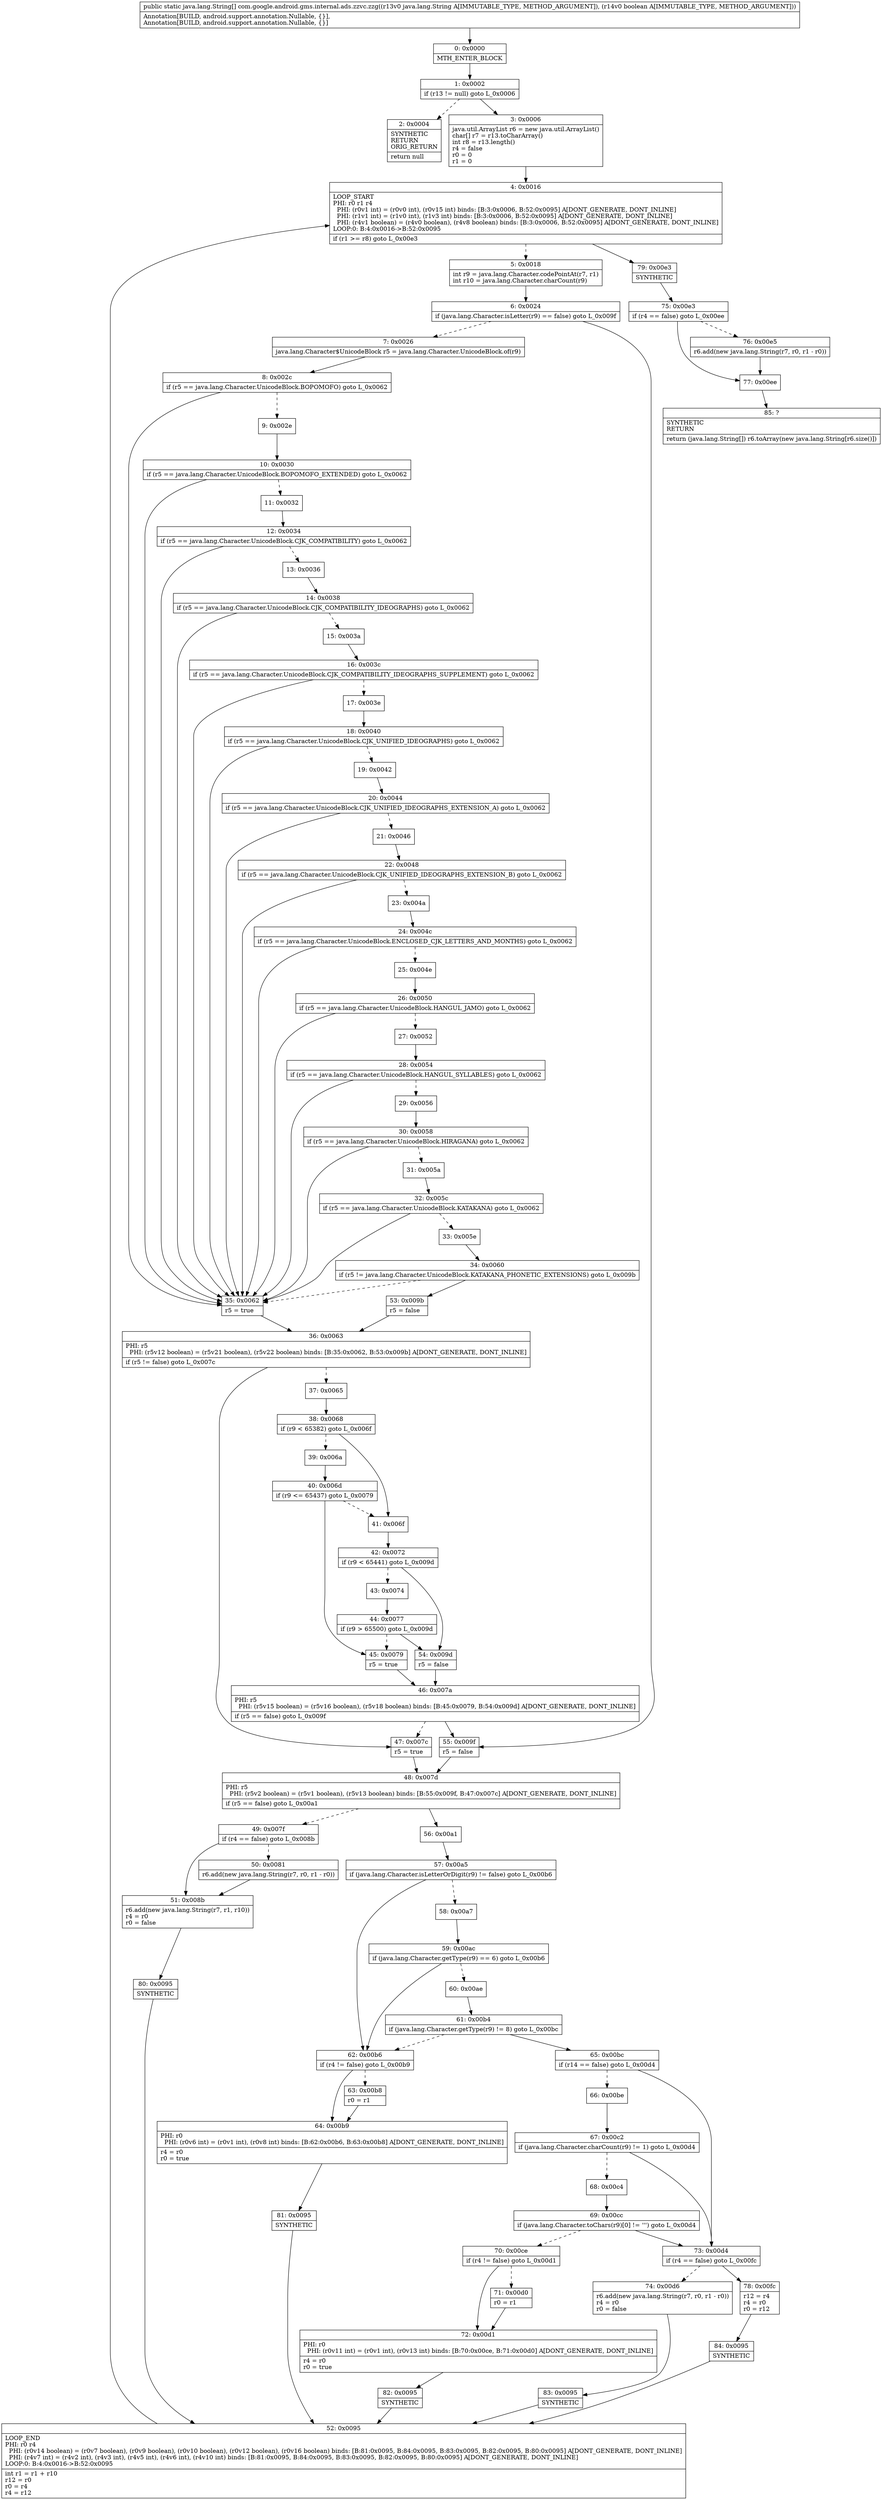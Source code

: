 digraph "CFG forcom.google.android.gms.internal.ads.zzvc.zzg(Ljava\/lang\/String;Z)[Ljava\/lang\/String;" {
Node_0 [shape=record,label="{0\:\ 0x0000|MTH_ENTER_BLOCK\l}"];
Node_1 [shape=record,label="{1\:\ 0x0002|if (r13 != null) goto L_0x0006\l}"];
Node_2 [shape=record,label="{2\:\ 0x0004|SYNTHETIC\lRETURN\lORIG_RETURN\l|return null\l}"];
Node_3 [shape=record,label="{3\:\ 0x0006|java.util.ArrayList r6 = new java.util.ArrayList()\lchar[] r7 = r13.toCharArray()\lint r8 = r13.length()\lr4 = false\lr0 = 0\lr1 = 0\l}"];
Node_4 [shape=record,label="{4\:\ 0x0016|LOOP_START\lPHI: r0 r1 r4 \l  PHI: (r0v1 int) = (r0v0 int), (r0v15 int) binds: [B:3:0x0006, B:52:0x0095] A[DONT_GENERATE, DONT_INLINE]\l  PHI: (r1v1 int) = (r1v0 int), (r1v3 int) binds: [B:3:0x0006, B:52:0x0095] A[DONT_GENERATE, DONT_INLINE]\l  PHI: (r4v1 boolean) = (r4v0 boolean), (r4v8 boolean) binds: [B:3:0x0006, B:52:0x0095] A[DONT_GENERATE, DONT_INLINE]\lLOOP:0: B:4:0x0016\-\>B:52:0x0095\l|if (r1 \>= r8) goto L_0x00e3\l}"];
Node_5 [shape=record,label="{5\:\ 0x0018|int r9 = java.lang.Character.codePointAt(r7, r1)\lint r10 = java.lang.Character.charCount(r9)\l}"];
Node_6 [shape=record,label="{6\:\ 0x0024|if (java.lang.Character.isLetter(r9) == false) goto L_0x009f\l}"];
Node_7 [shape=record,label="{7\:\ 0x0026|java.lang.Character$UnicodeBlock r5 = java.lang.Character.UnicodeBlock.of(r9)\l}"];
Node_8 [shape=record,label="{8\:\ 0x002c|if (r5 == java.lang.Character.UnicodeBlock.BOPOMOFO) goto L_0x0062\l}"];
Node_9 [shape=record,label="{9\:\ 0x002e}"];
Node_10 [shape=record,label="{10\:\ 0x0030|if (r5 == java.lang.Character.UnicodeBlock.BOPOMOFO_EXTENDED) goto L_0x0062\l}"];
Node_11 [shape=record,label="{11\:\ 0x0032}"];
Node_12 [shape=record,label="{12\:\ 0x0034|if (r5 == java.lang.Character.UnicodeBlock.CJK_COMPATIBILITY) goto L_0x0062\l}"];
Node_13 [shape=record,label="{13\:\ 0x0036}"];
Node_14 [shape=record,label="{14\:\ 0x0038|if (r5 == java.lang.Character.UnicodeBlock.CJK_COMPATIBILITY_IDEOGRAPHS) goto L_0x0062\l}"];
Node_15 [shape=record,label="{15\:\ 0x003a}"];
Node_16 [shape=record,label="{16\:\ 0x003c|if (r5 == java.lang.Character.UnicodeBlock.CJK_COMPATIBILITY_IDEOGRAPHS_SUPPLEMENT) goto L_0x0062\l}"];
Node_17 [shape=record,label="{17\:\ 0x003e}"];
Node_18 [shape=record,label="{18\:\ 0x0040|if (r5 == java.lang.Character.UnicodeBlock.CJK_UNIFIED_IDEOGRAPHS) goto L_0x0062\l}"];
Node_19 [shape=record,label="{19\:\ 0x0042}"];
Node_20 [shape=record,label="{20\:\ 0x0044|if (r5 == java.lang.Character.UnicodeBlock.CJK_UNIFIED_IDEOGRAPHS_EXTENSION_A) goto L_0x0062\l}"];
Node_21 [shape=record,label="{21\:\ 0x0046}"];
Node_22 [shape=record,label="{22\:\ 0x0048|if (r5 == java.lang.Character.UnicodeBlock.CJK_UNIFIED_IDEOGRAPHS_EXTENSION_B) goto L_0x0062\l}"];
Node_23 [shape=record,label="{23\:\ 0x004a}"];
Node_24 [shape=record,label="{24\:\ 0x004c|if (r5 == java.lang.Character.UnicodeBlock.ENCLOSED_CJK_LETTERS_AND_MONTHS) goto L_0x0062\l}"];
Node_25 [shape=record,label="{25\:\ 0x004e}"];
Node_26 [shape=record,label="{26\:\ 0x0050|if (r5 == java.lang.Character.UnicodeBlock.HANGUL_JAMO) goto L_0x0062\l}"];
Node_27 [shape=record,label="{27\:\ 0x0052}"];
Node_28 [shape=record,label="{28\:\ 0x0054|if (r5 == java.lang.Character.UnicodeBlock.HANGUL_SYLLABLES) goto L_0x0062\l}"];
Node_29 [shape=record,label="{29\:\ 0x0056}"];
Node_30 [shape=record,label="{30\:\ 0x0058|if (r5 == java.lang.Character.UnicodeBlock.HIRAGANA) goto L_0x0062\l}"];
Node_31 [shape=record,label="{31\:\ 0x005a}"];
Node_32 [shape=record,label="{32\:\ 0x005c|if (r5 == java.lang.Character.UnicodeBlock.KATAKANA) goto L_0x0062\l}"];
Node_33 [shape=record,label="{33\:\ 0x005e}"];
Node_34 [shape=record,label="{34\:\ 0x0060|if (r5 != java.lang.Character.UnicodeBlock.KATAKANA_PHONETIC_EXTENSIONS) goto L_0x009b\l}"];
Node_35 [shape=record,label="{35\:\ 0x0062|r5 = true\l}"];
Node_36 [shape=record,label="{36\:\ 0x0063|PHI: r5 \l  PHI: (r5v12 boolean) = (r5v21 boolean), (r5v22 boolean) binds: [B:35:0x0062, B:53:0x009b] A[DONT_GENERATE, DONT_INLINE]\l|if (r5 != false) goto L_0x007c\l}"];
Node_37 [shape=record,label="{37\:\ 0x0065}"];
Node_38 [shape=record,label="{38\:\ 0x0068|if (r9 \< 65382) goto L_0x006f\l}"];
Node_39 [shape=record,label="{39\:\ 0x006a}"];
Node_40 [shape=record,label="{40\:\ 0x006d|if (r9 \<= 65437) goto L_0x0079\l}"];
Node_41 [shape=record,label="{41\:\ 0x006f}"];
Node_42 [shape=record,label="{42\:\ 0x0072|if (r9 \< 65441) goto L_0x009d\l}"];
Node_43 [shape=record,label="{43\:\ 0x0074}"];
Node_44 [shape=record,label="{44\:\ 0x0077|if (r9 \> 65500) goto L_0x009d\l}"];
Node_45 [shape=record,label="{45\:\ 0x0079|r5 = true\l}"];
Node_46 [shape=record,label="{46\:\ 0x007a|PHI: r5 \l  PHI: (r5v15 boolean) = (r5v16 boolean), (r5v18 boolean) binds: [B:45:0x0079, B:54:0x009d] A[DONT_GENERATE, DONT_INLINE]\l|if (r5 == false) goto L_0x009f\l}"];
Node_47 [shape=record,label="{47\:\ 0x007c|r5 = true\l}"];
Node_48 [shape=record,label="{48\:\ 0x007d|PHI: r5 \l  PHI: (r5v2 boolean) = (r5v1 boolean), (r5v13 boolean) binds: [B:55:0x009f, B:47:0x007c] A[DONT_GENERATE, DONT_INLINE]\l|if (r5 == false) goto L_0x00a1\l}"];
Node_49 [shape=record,label="{49\:\ 0x007f|if (r4 == false) goto L_0x008b\l}"];
Node_50 [shape=record,label="{50\:\ 0x0081|r6.add(new java.lang.String(r7, r0, r1 \- r0))\l}"];
Node_51 [shape=record,label="{51\:\ 0x008b|r6.add(new java.lang.String(r7, r1, r10))\lr4 = r0\lr0 = false\l}"];
Node_52 [shape=record,label="{52\:\ 0x0095|LOOP_END\lPHI: r0 r4 \l  PHI: (r0v14 boolean) = (r0v7 boolean), (r0v9 boolean), (r0v10 boolean), (r0v12 boolean), (r0v16 boolean) binds: [B:81:0x0095, B:84:0x0095, B:83:0x0095, B:82:0x0095, B:80:0x0095] A[DONT_GENERATE, DONT_INLINE]\l  PHI: (r4v7 int) = (r4v2 int), (r4v3 int), (r4v5 int), (r4v6 int), (r4v10 int) binds: [B:81:0x0095, B:84:0x0095, B:83:0x0095, B:82:0x0095, B:80:0x0095] A[DONT_GENERATE, DONT_INLINE]\lLOOP:0: B:4:0x0016\-\>B:52:0x0095\l|int r1 = r1 + r10\lr12 = r0\lr0 = r4\lr4 = r12\l}"];
Node_53 [shape=record,label="{53\:\ 0x009b|r5 = false\l}"];
Node_54 [shape=record,label="{54\:\ 0x009d|r5 = false\l}"];
Node_55 [shape=record,label="{55\:\ 0x009f|r5 = false\l}"];
Node_56 [shape=record,label="{56\:\ 0x00a1}"];
Node_57 [shape=record,label="{57\:\ 0x00a5|if (java.lang.Character.isLetterOrDigit(r9) != false) goto L_0x00b6\l}"];
Node_58 [shape=record,label="{58\:\ 0x00a7}"];
Node_59 [shape=record,label="{59\:\ 0x00ac|if (java.lang.Character.getType(r9) == 6) goto L_0x00b6\l}"];
Node_60 [shape=record,label="{60\:\ 0x00ae}"];
Node_61 [shape=record,label="{61\:\ 0x00b4|if (java.lang.Character.getType(r9) != 8) goto L_0x00bc\l}"];
Node_62 [shape=record,label="{62\:\ 0x00b6|if (r4 != false) goto L_0x00b9\l}"];
Node_63 [shape=record,label="{63\:\ 0x00b8|r0 = r1\l}"];
Node_64 [shape=record,label="{64\:\ 0x00b9|PHI: r0 \l  PHI: (r0v6 int) = (r0v1 int), (r0v8 int) binds: [B:62:0x00b6, B:63:0x00b8] A[DONT_GENERATE, DONT_INLINE]\l|r4 = r0\lr0 = true\l}"];
Node_65 [shape=record,label="{65\:\ 0x00bc|if (r14 == false) goto L_0x00d4\l}"];
Node_66 [shape=record,label="{66\:\ 0x00be}"];
Node_67 [shape=record,label="{67\:\ 0x00c2|if (java.lang.Character.charCount(r9) != 1) goto L_0x00d4\l}"];
Node_68 [shape=record,label="{68\:\ 0x00c4}"];
Node_69 [shape=record,label="{69\:\ 0x00cc|if (java.lang.Character.toChars(r9)[0] != ''') goto L_0x00d4\l}"];
Node_70 [shape=record,label="{70\:\ 0x00ce|if (r4 != false) goto L_0x00d1\l}"];
Node_71 [shape=record,label="{71\:\ 0x00d0|r0 = r1\l}"];
Node_72 [shape=record,label="{72\:\ 0x00d1|PHI: r0 \l  PHI: (r0v11 int) = (r0v1 int), (r0v13 int) binds: [B:70:0x00ce, B:71:0x00d0] A[DONT_GENERATE, DONT_INLINE]\l|r4 = r0\lr0 = true\l}"];
Node_73 [shape=record,label="{73\:\ 0x00d4|if (r4 == false) goto L_0x00fc\l}"];
Node_74 [shape=record,label="{74\:\ 0x00d6|r6.add(new java.lang.String(r7, r0, r1 \- r0))\lr4 = r0\lr0 = false\l}"];
Node_75 [shape=record,label="{75\:\ 0x00e3|if (r4 == false) goto L_0x00ee\l}"];
Node_76 [shape=record,label="{76\:\ 0x00e5|r6.add(new java.lang.String(r7, r0, r1 \- r0))\l}"];
Node_77 [shape=record,label="{77\:\ 0x00ee}"];
Node_78 [shape=record,label="{78\:\ 0x00fc|r12 = r4\lr4 = r0\lr0 = r12\l}"];
Node_79 [shape=record,label="{79\:\ 0x00e3|SYNTHETIC\l}"];
Node_80 [shape=record,label="{80\:\ 0x0095|SYNTHETIC\l}"];
Node_81 [shape=record,label="{81\:\ 0x0095|SYNTHETIC\l}"];
Node_82 [shape=record,label="{82\:\ 0x0095|SYNTHETIC\l}"];
Node_83 [shape=record,label="{83\:\ 0x0095|SYNTHETIC\l}"];
Node_84 [shape=record,label="{84\:\ 0x0095|SYNTHETIC\l}"];
Node_85 [shape=record,label="{85\:\ ?|SYNTHETIC\lRETURN\l|return (java.lang.String[]) r6.toArray(new java.lang.String[r6.size()])\l}"];
MethodNode[shape=record,label="{public static java.lang.String[] com.google.android.gms.internal.ads.zzvc.zzg((r13v0 java.lang.String A[IMMUTABLE_TYPE, METHOD_ARGUMENT]), (r14v0 boolean A[IMMUTABLE_TYPE, METHOD_ARGUMENT]))  | Annotation[BUILD, android.support.annotation.Nullable, \{\}], \lAnnotation[BUILD, android.support.annotation.Nullable, \{\}]\l}"];
MethodNode -> Node_0;
Node_0 -> Node_1;
Node_1 -> Node_2[style=dashed];
Node_1 -> Node_3;
Node_3 -> Node_4;
Node_4 -> Node_5[style=dashed];
Node_4 -> Node_79;
Node_5 -> Node_6;
Node_6 -> Node_7[style=dashed];
Node_6 -> Node_55;
Node_7 -> Node_8;
Node_8 -> Node_9[style=dashed];
Node_8 -> Node_35;
Node_9 -> Node_10;
Node_10 -> Node_11[style=dashed];
Node_10 -> Node_35;
Node_11 -> Node_12;
Node_12 -> Node_13[style=dashed];
Node_12 -> Node_35;
Node_13 -> Node_14;
Node_14 -> Node_15[style=dashed];
Node_14 -> Node_35;
Node_15 -> Node_16;
Node_16 -> Node_17[style=dashed];
Node_16 -> Node_35;
Node_17 -> Node_18;
Node_18 -> Node_19[style=dashed];
Node_18 -> Node_35;
Node_19 -> Node_20;
Node_20 -> Node_21[style=dashed];
Node_20 -> Node_35;
Node_21 -> Node_22;
Node_22 -> Node_23[style=dashed];
Node_22 -> Node_35;
Node_23 -> Node_24;
Node_24 -> Node_25[style=dashed];
Node_24 -> Node_35;
Node_25 -> Node_26;
Node_26 -> Node_27[style=dashed];
Node_26 -> Node_35;
Node_27 -> Node_28;
Node_28 -> Node_29[style=dashed];
Node_28 -> Node_35;
Node_29 -> Node_30;
Node_30 -> Node_31[style=dashed];
Node_30 -> Node_35;
Node_31 -> Node_32;
Node_32 -> Node_33[style=dashed];
Node_32 -> Node_35;
Node_33 -> Node_34;
Node_34 -> Node_35[style=dashed];
Node_34 -> Node_53;
Node_35 -> Node_36;
Node_36 -> Node_37[style=dashed];
Node_36 -> Node_47;
Node_37 -> Node_38;
Node_38 -> Node_39[style=dashed];
Node_38 -> Node_41;
Node_39 -> Node_40;
Node_40 -> Node_41[style=dashed];
Node_40 -> Node_45;
Node_41 -> Node_42;
Node_42 -> Node_43[style=dashed];
Node_42 -> Node_54;
Node_43 -> Node_44;
Node_44 -> Node_45[style=dashed];
Node_44 -> Node_54;
Node_45 -> Node_46;
Node_46 -> Node_47[style=dashed];
Node_46 -> Node_55;
Node_47 -> Node_48;
Node_48 -> Node_49[style=dashed];
Node_48 -> Node_56;
Node_49 -> Node_50[style=dashed];
Node_49 -> Node_51;
Node_50 -> Node_51;
Node_51 -> Node_80;
Node_52 -> Node_4;
Node_53 -> Node_36;
Node_54 -> Node_46;
Node_55 -> Node_48;
Node_56 -> Node_57;
Node_57 -> Node_58[style=dashed];
Node_57 -> Node_62;
Node_58 -> Node_59;
Node_59 -> Node_60[style=dashed];
Node_59 -> Node_62;
Node_60 -> Node_61;
Node_61 -> Node_62[style=dashed];
Node_61 -> Node_65;
Node_62 -> Node_63[style=dashed];
Node_62 -> Node_64;
Node_63 -> Node_64;
Node_64 -> Node_81;
Node_65 -> Node_66[style=dashed];
Node_65 -> Node_73;
Node_66 -> Node_67;
Node_67 -> Node_68[style=dashed];
Node_67 -> Node_73;
Node_68 -> Node_69;
Node_69 -> Node_70[style=dashed];
Node_69 -> Node_73;
Node_70 -> Node_71[style=dashed];
Node_70 -> Node_72;
Node_71 -> Node_72;
Node_72 -> Node_82;
Node_73 -> Node_74[style=dashed];
Node_73 -> Node_78;
Node_74 -> Node_83;
Node_75 -> Node_76[style=dashed];
Node_75 -> Node_77;
Node_76 -> Node_77;
Node_77 -> Node_85;
Node_78 -> Node_84;
Node_79 -> Node_75;
Node_80 -> Node_52;
Node_81 -> Node_52;
Node_82 -> Node_52;
Node_83 -> Node_52;
Node_84 -> Node_52;
}

